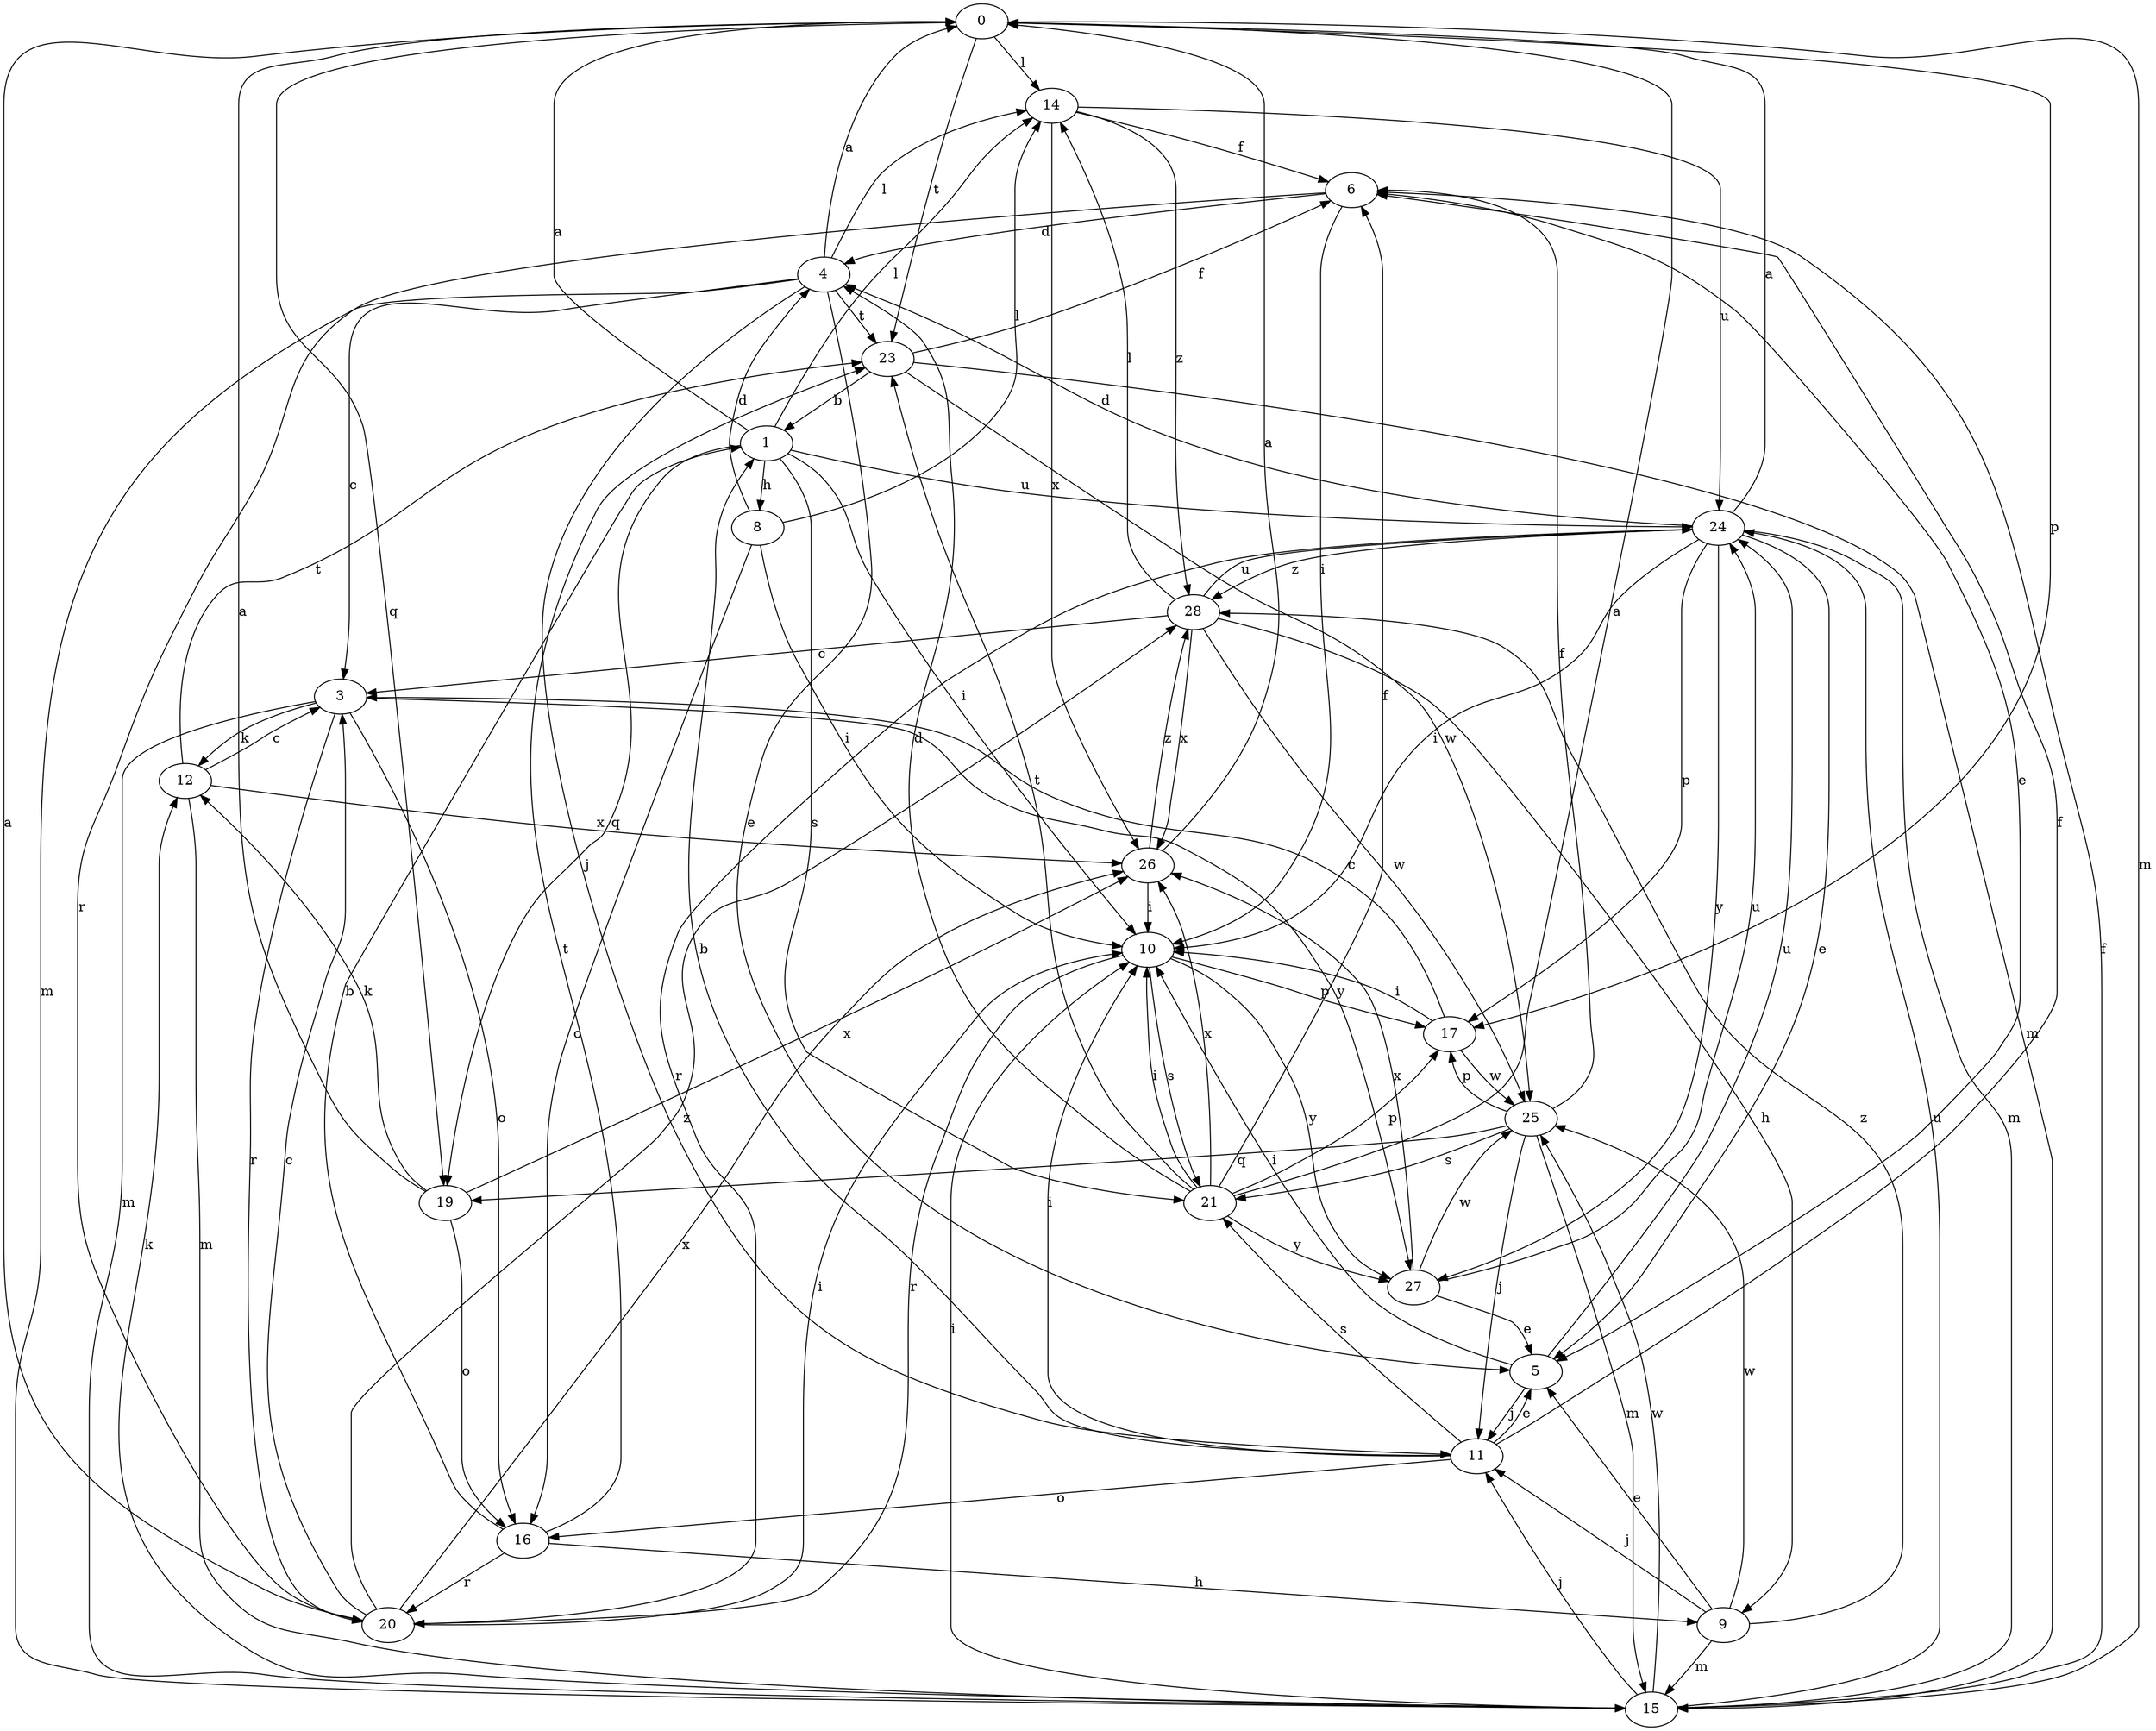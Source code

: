 strict digraph  {
0;
1;
3;
4;
5;
6;
8;
9;
10;
11;
12;
14;
15;
16;
17;
19;
20;
21;
23;
24;
25;
26;
27;
28;
0 -> 14  [label=l];
0 -> 15  [label=m];
0 -> 17  [label=p];
0 -> 19  [label=q];
0 -> 23  [label=t];
1 -> 0  [label=a];
1 -> 8  [label=h];
1 -> 10  [label=i];
1 -> 14  [label=l];
1 -> 19  [label=q];
1 -> 21  [label=s];
1 -> 24  [label=u];
3 -> 12  [label=k];
3 -> 15  [label=m];
3 -> 16  [label=o];
3 -> 20  [label=r];
3 -> 27  [label=y];
4 -> 0  [label=a];
4 -> 3  [label=c];
4 -> 5  [label=e];
4 -> 11  [label=j];
4 -> 14  [label=l];
4 -> 15  [label=m];
4 -> 23  [label=t];
5 -> 10  [label=i];
5 -> 11  [label=j];
5 -> 24  [label=u];
6 -> 4  [label=d];
6 -> 5  [label=e];
6 -> 10  [label=i];
6 -> 20  [label=r];
8 -> 4  [label=d];
8 -> 10  [label=i];
8 -> 14  [label=l];
8 -> 16  [label=o];
9 -> 5  [label=e];
9 -> 11  [label=j];
9 -> 15  [label=m];
9 -> 25  [label=w];
9 -> 28  [label=z];
10 -> 17  [label=p];
10 -> 20  [label=r];
10 -> 21  [label=s];
10 -> 27  [label=y];
11 -> 1  [label=b];
11 -> 5  [label=e];
11 -> 6  [label=f];
11 -> 10  [label=i];
11 -> 16  [label=o];
11 -> 21  [label=s];
12 -> 3  [label=c];
12 -> 15  [label=m];
12 -> 23  [label=t];
12 -> 26  [label=x];
14 -> 6  [label=f];
14 -> 24  [label=u];
14 -> 26  [label=x];
14 -> 28  [label=z];
15 -> 6  [label=f];
15 -> 10  [label=i];
15 -> 11  [label=j];
15 -> 12  [label=k];
15 -> 24  [label=u];
15 -> 25  [label=w];
16 -> 1  [label=b];
16 -> 9  [label=h];
16 -> 20  [label=r];
16 -> 23  [label=t];
17 -> 3  [label=c];
17 -> 10  [label=i];
17 -> 25  [label=w];
19 -> 0  [label=a];
19 -> 12  [label=k];
19 -> 16  [label=o];
19 -> 26  [label=x];
20 -> 0  [label=a];
20 -> 3  [label=c];
20 -> 10  [label=i];
20 -> 26  [label=x];
20 -> 28  [label=z];
21 -> 0  [label=a];
21 -> 4  [label=d];
21 -> 6  [label=f];
21 -> 10  [label=i];
21 -> 17  [label=p];
21 -> 23  [label=t];
21 -> 26  [label=x];
21 -> 27  [label=y];
23 -> 1  [label=b];
23 -> 6  [label=f];
23 -> 15  [label=m];
23 -> 25  [label=w];
24 -> 0  [label=a];
24 -> 4  [label=d];
24 -> 5  [label=e];
24 -> 10  [label=i];
24 -> 15  [label=m];
24 -> 17  [label=p];
24 -> 20  [label=r];
24 -> 27  [label=y];
24 -> 28  [label=z];
25 -> 6  [label=f];
25 -> 11  [label=j];
25 -> 15  [label=m];
25 -> 17  [label=p];
25 -> 19  [label=q];
25 -> 21  [label=s];
26 -> 0  [label=a];
26 -> 10  [label=i];
26 -> 28  [label=z];
27 -> 5  [label=e];
27 -> 24  [label=u];
27 -> 25  [label=w];
27 -> 26  [label=x];
28 -> 3  [label=c];
28 -> 9  [label=h];
28 -> 14  [label=l];
28 -> 24  [label=u];
28 -> 25  [label=w];
28 -> 26  [label=x];
}
